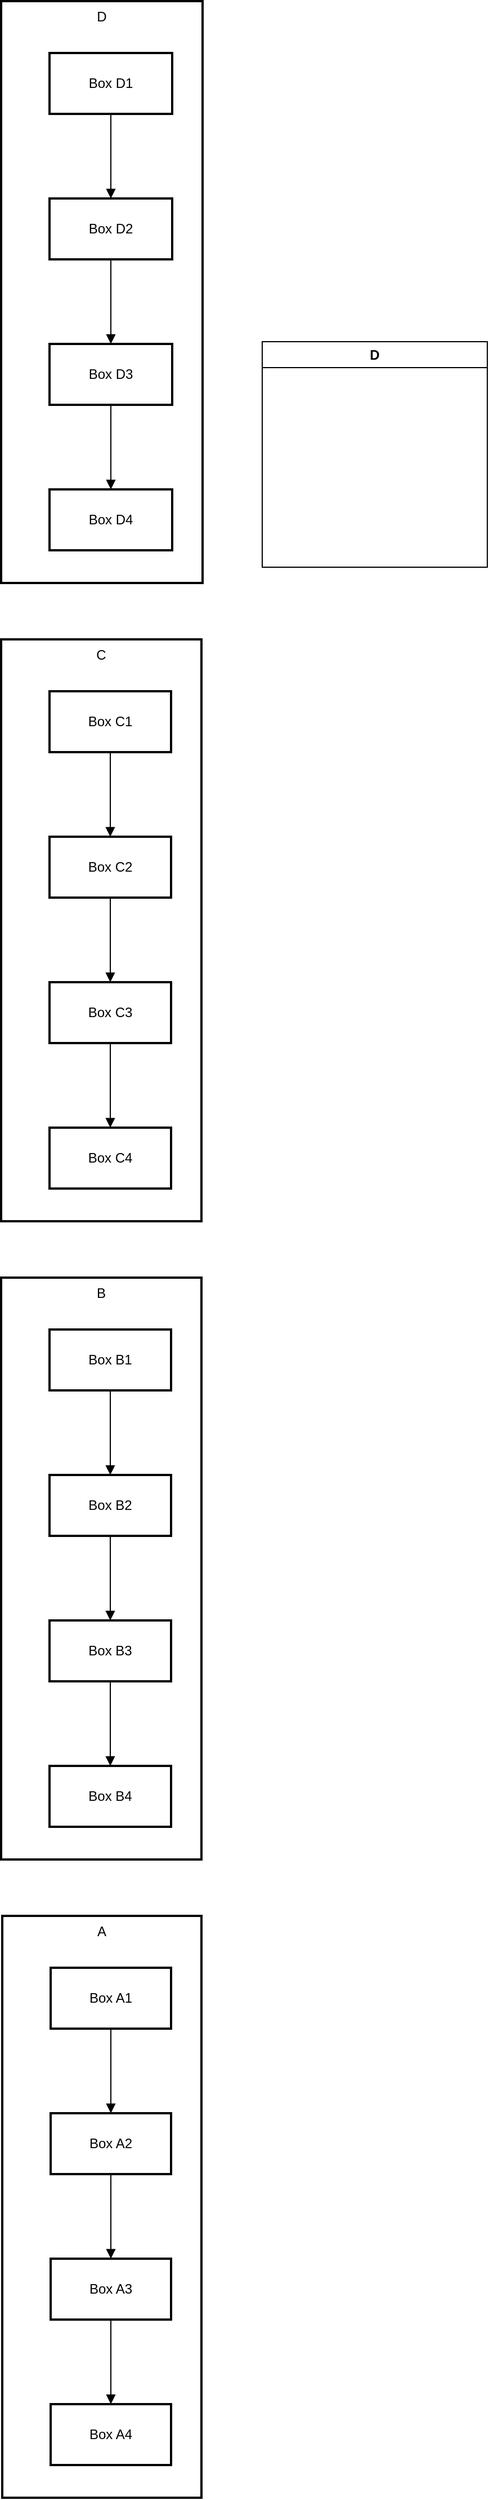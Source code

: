 <mxfile version="26.0.16">
  <diagram name="Page-1" id="px9kx3slcnb5_E4VtIDT">
    <mxGraphModel dx="1243" dy="1155" grid="1" gridSize="10" guides="1" tooltips="1" connect="1" arrows="1" fold="1" page="1" pageScale="1" pageWidth="850" pageHeight="1100" math="0" shadow="0">
      <root>
        <mxCell id="0" />
        <mxCell id="1" parent="0" />
        <mxCell id="2" value="D" style="whiteSpace=wrap;strokeWidth=2;verticalAlign=top;" parent="1" vertex="1">
          <mxGeometry x="8" y="8" width="179" height="516" as="geometry" />
        </mxCell>
        <mxCell id="3" value="Box D1" style="whiteSpace=wrap;strokeWidth=2;" parent="2" vertex="1">
          <mxGeometry x="43" y="46" width="109" height="54" as="geometry" />
        </mxCell>
        <mxCell id="4" value="Box D2" style="whiteSpace=wrap;strokeWidth=2;" parent="2" vertex="1">
          <mxGeometry x="43" y="175" width="109" height="54" as="geometry" />
        </mxCell>
        <mxCell id="5" value="Box D3" style="whiteSpace=wrap;strokeWidth=2;" parent="2" vertex="1">
          <mxGeometry x="43" y="304" width="109" height="54" as="geometry" />
        </mxCell>
        <mxCell id="6" value="Box D4" style="whiteSpace=wrap;strokeWidth=2;" parent="2" vertex="1">
          <mxGeometry x="43" y="433" width="109" height="54" as="geometry" />
        </mxCell>
        <mxCell id="7" value="" style="curved=1;startArrow=none;endArrow=block;exitX=0.5;exitY=0.99;entryX=0.5;entryY=-0.01;" parent="2" source="3" target="4" edge="1">
          <mxGeometry relative="1" as="geometry">
            <Array as="points" />
          </mxGeometry>
        </mxCell>
        <mxCell id="8" value="" style="curved=1;startArrow=none;endArrow=block;exitX=0.5;exitY=0.99;entryX=0.5;entryY=-0.01;" parent="2" source="4" target="5" edge="1">
          <mxGeometry relative="1" as="geometry">
            <Array as="points" />
          </mxGeometry>
        </mxCell>
        <mxCell id="9" value="" style="curved=1;startArrow=none;endArrow=block;exitX=0.5;exitY=0.99;entryX=0.5;entryY=-0.01;" parent="2" source="5" target="6" edge="1">
          <mxGeometry relative="1" as="geometry">
            <Array as="points" />
          </mxGeometry>
        </mxCell>
        <mxCell id="10" value="C" style="whiteSpace=wrap;strokeWidth=2;verticalAlign=top;" parent="1" vertex="1">
          <mxGeometry x="8" y="574" width="178" height="516" as="geometry" />
        </mxCell>
        <mxCell id="11" value="Box C1" style="whiteSpace=wrap;strokeWidth=2;" parent="10" vertex="1">
          <mxGeometry x="43" y="46" width="108" height="54" as="geometry" />
        </mxCell>
        <mxCell id="12" value="Box C2" style="whiteSpace=wrap;strokeWidth=2;" parent="10" vertex="1">
          <mxGeometry x="43" y="175" width="108" height="54" as="geometry" />
        </mxCell>
        <mxCell id="13" value="Box C3" style="whiteSpace=wrap;strokeWidth=2;" parent="10" vertex="1">
          <mxGeometry x="43" y="304" width="108" height="54" as="geometry" />
        </mxCell>
        <mxCell id="14" value="Box C4" style="whiteSpace=wrap;strokeWidth=2;" parent="10" vertex="1">
          <mxGeometry x="43" y="433" width="108" height="54" as="geometry" />
        </mxCell>
        <mxCell id="15" value="" style="curved=1;startArrow=none;endArrow=block;exitX=0.5;exitY=0.99;entryX=0.5;entryY=-0.01;" parent="10" source="11" target="12" edge="1">
          <mxGeometry relative="1" as="geometry">
            <Array as="points" />
          </mxGeometry>
        </mxCell>
        <mxCell id="16" value="" style="curved=1;startArrow=none;endArrow=block;exitX=0.5;exitY=0.99;entryX=0.5;entryY=-0.01;" parent="10" source="12" target="13" edge="1">
          <mxGeometry relative="1" as="geometry">
            <Array as="points" />
          </mxGeometry>
        </mxCell>
        <mxCell id="17" value="" style="curved=1;startArrow=none;endArrow=block;exitX=0.5;exitY=0.99;entryX=0.5;entryY=-0.01;" parent="10" source="13" target="14" edge="1">
          <mxGeometry relative="1" as="geometry">
            <Array as="points" />
          </mxGeometry>
        </mxCell>
        <mxCell id="18" value="B" style="whiteSpace=wrap;strokeWidth=2;verticalAlign=top;" parent="1" vertex="1">
          <mxGeometry x="8" y="1140" width="178" height="516" as="geometry" />
        </mxCell>
        <mxCell id="19" value="Box B1" style="whiteSpace=wrap;strokeWidth=2;" parent="18" vertex="1">
          <mxGeometry x="43" y="46" width="108" height="54" as="geometry" />
        </mxCell>
        <mxCell id="20" value="Box B2" style="whiteSpace=wrap;strokeWidth=2;" parent="18" vertex="1">
          <mxGeometry x="43" y="175" width="108" height="54" as="geometry" />
        </mxCell>
        <mxCell id="21" value="Box B3" style="whiteSpace=wrap;strokeWidth=2;" parent="18" vertex="1">
          <mxGeometry x="43" y="304" width="108" height="54" as="geometry" />
        </mxCell>
        <mxCell id="22" value="Box B4" style="whiteSpace=wrap;strokeWidth=2;" parent="18" vertex="1">
          <mxGeometry x="43" y="433" width="108" height="54" as="geometry" />
        </mxCell>
        <mxCell id="23" value="" style="curved=1;startArrow=none;endArrow=block;exitX=0.5;exitY=0.99;entryX=0.5;entryY=-0.01;" parent="18" source="19" target="20" edge="1">
          <mxGeometry relative="1" as="geometry">
            <Array as="points" />
          </mxGeometry>
        </mxCell>
        <mxCell id="24" value="" style="curved=1;startArrow=none;endArrow=block;exitX=0.5;exitY=0.99;entryX=0.5;entryY=-0.01;" parent="18" source="20" target="21" edge="1">
          <mxGeometry relative="1" as="geometry">
            <Array as="points" />
          </mxGeometry>
        </mxCell>
        <mxCell id="25" value="" style="curved=1;startArrow=none;endArrow=block;exitX=0.5;exitY=0.99;entryX=0.5;entryY=-0.01;" parent="18" source="21" target="22" edge="1">
          <mxGeometry relative="1" as="geometry">
            <Array as="points" />
          </mxGeometry>
        </mxCell>
        <mxCell id="26" value="A" style="whiteSpace=wrap;strokeWidth=2;verticalAlign=top;" parent="1" vertex="1">
          <mxGeometry x="9" y="1706" width="177" height="516" as="geometry" />
        </mxCell>
        <mxCell id="27" value="Box A1" style="whiteSpace=wrap;strokeWidth=2;" parent="26" vertex="1">
          <mxGeometry x="43" y="46" width="107" height="54" as="geometry" />
        </mxCell>
        <mxCell id="28" value="Box A2" style="whiteSpace=wrap;strokeWidth=2;" parent="26" vertex="1">
          <mxGeometry x="43" y="175" width="107" height="54" as="geometry" />
        </mxCell>
        <mxCell id="29" value="Box A3" style="whiteSpace=wrap;strokeWidth=2;" parent="26" vertex="1">
          <mxGeometry x="43" y="304" width="107" height="54" as="geometry" />
        </mxCell>
        <mxCell id="30" value="Box A4" style="whiteSpace=wrap;strokeWidth=2;" parent="26" vertex="1">
          <mxGeometry x="43" y="433" width="107" height="54" as="geometry" />
        </mxCell>
        <mxCell id="31" value="" style="curved=1;startArrow=none;endArrow=block;exitX=0.5;exitY=0.99;entryX=0.5;entryY=-0.01;" parent="26" source="27" target="28" edge="1">
          <mxGeometry relative="1" as="geometry">
            <Array as="points" />
          </mxGeometry>
        </mxCell>
        <mxCell id="32" value="" style="curved=1;startArrow=none;endArrow=block;exitX=0.5;exitY=0.99;entryX=0.5;entryY=-0.01;" parent="26" source="28" target="29" edge="1">
          <mxGeometry relative="1" as="geometry">
            <Array as="points" />
          </mxGeometry>
        </mxCell>
        <mxCell id="33" value="" style="curved=1;startArrow=none;endArrow=block;exitX=0.5;exitY=0.99;entryX=0.5;entryY=-0.01;" parent="26" source="29" target="30" edge="1">
          <mxGeometry relative="1" as="geometry">
            <Array as="points" />
          </mxGeometry>
        </mxCell>
        <mxCell id="g-isBZqxFY_-JQoQWxyM-34" value="D" style="swimlane;whiteSpace=wrap;html=1;startSize=23;" vertex="1" parent="1">
          <mxGeometry x="240" y="310" width="200" height="200" as="geometry" />
        </mxCell>
      </root>
    </mxGraphModel>
  </diagram>
</mxfile>

